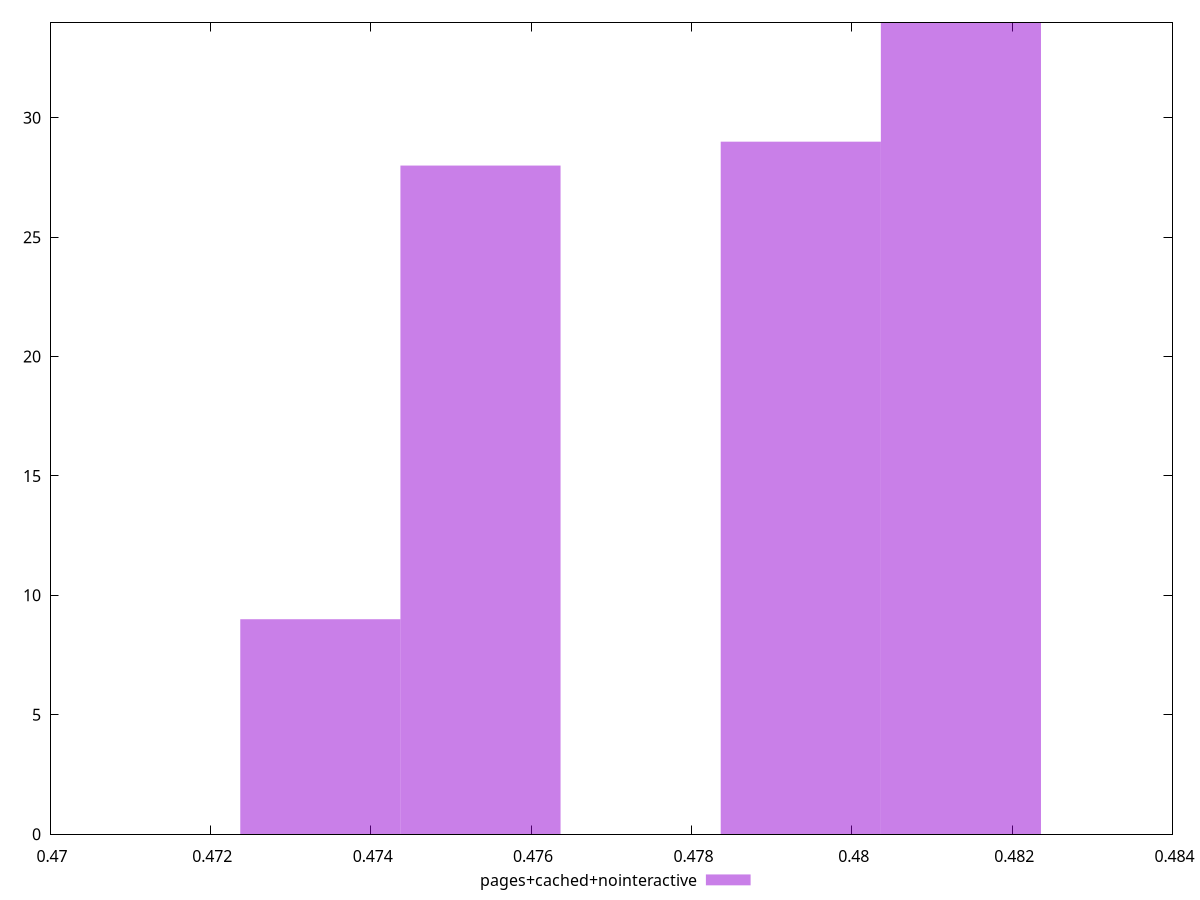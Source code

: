 $_pagesCachedNointeractive <<EOF
0.4733717764618588 9
0.481361173532945 34
0.47536912572963036 28
0.47936382426517343 29
EOF
set key outside below
set terminal pngcairo
set output "report_00004_2020-11-02T20-21-41.718Z/render-blocking-resources/pages+cached+nointeractive//hist.png"
set yrange [0:34]
set boxwidth 0.001997349267771556
set style fill transparent solid 0.5 noborder
plot $_pagesCachedNointeractive title "pages+cached+nointeractive" with boxes ,